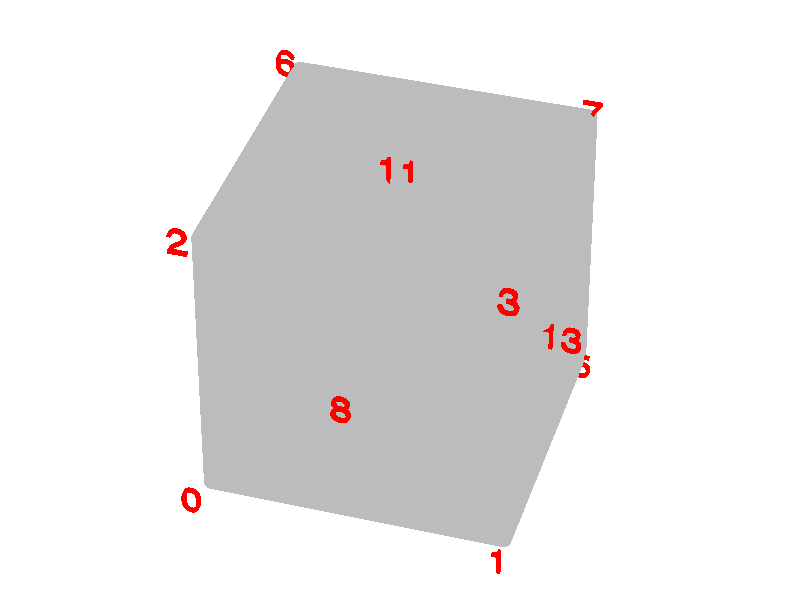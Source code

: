 #include "colors.inc"
background { rgb <1, 1, 1> }
camera {location <2.28086, 6.08229, 7.60286>up <0,1,0> right <-1.33,0,0> angle 15look_at <0, 0, 0> sky <0, 1, 0> }
sphere { <-0.5, -0.5, -0.5>, 0.025 texture {  pigment { rgb <0.5, 0.5, 0.5> } } }
sphere { <0.5, -0.5, -0.5>, 0.025 texture {  pigment { rgb <0.5, 0.5, 0.5> } } }
sphere { <-0.5, 0.5, -0.5>, 0.025 texture {  pigment { rgb <0.5, 0.5, 0.5> } } }
sphere { <0.5, 0.5, -0.5>, 0.025 texture {  pigment { rgb <0.5, 0.5, 0.5> } } }
sphere { <-0.5, -0.5, 0.5>, 0.025 texture {  pigment { rgb <0.5, 0.5, 0.5> } } }
sphere { <0.5, -0.5, 0.5>, 0.025 texture {  pigment { rgb <0.5, 0.5, 0.5> } } }
sphere { <-0.5, 0.5, 0.5>, 0.025 texture {  pigment { rgb <0.5, 0.5, 0.5> } } }
sphere { <0.5, 0.5, 0.5>, 0.025 texture {  pigment { rgb <0.5, 0.5, 0.5> } } }
sphere { <0, 0, -0.5>, 0.025 texture {  pigment { rgb <0.5, 0.5, 0.5> } } }
sphere { <0, 0, 0.5>, 0.025 texture {  pigment { rgb <0.5, 0.5, 0.5> } } }
sphere { <0, -0.5, 0>, 0.025 texture {  pigment { rgb <0.5, 0.5, 0.5> } } }
sphere { <0, 0.5, 0>, 0.025 texture {  pigment { rgb <0.5, 0.5, 0.5> } } }
sphere { <-0.5, 0, 0>, 0.025 texture {  pigment { rgb <0.5, 0.5, 0.5> } } }
sphere { <0.5, 0, 0>, 0.025 texture {  pigment { rgb <0.5, 0.5, 0.5> } } }
cylinder { <-0.5, -0.5, -0.5>, <0.5, -0.5, -0.5>, 0.025 texture {  pigment { rgb <0.5, 0.5, 0.5> } } }
cylinder { <-0.5, -0.5, -0.5>, <0, 0, -0.5>, 0.0176777 texture {  pigment { rgb <0.5, 0.5, 0.5> } } }
cylinder { <0.5, -0.5, -0.5>, <0, 0, -0.5>, 0.0176777 texture {  pigment { rgb <0.5, 0.5, 0.5> } } }
cylinder { <0.5, -0.5, -0.5>, <0.5, 0.5, -0.5>, 0.025 texture {  pigment { rgb <0.5, 0.5, 0.5> } } }
cylinder { <0.5, 0.5, -0.5>, <0, 0, -0.5>, 0.0176777 texture {  pigment { rgb <0.5, 0.5, 0.5> } } }
cylinder { <-0.5, 0.5, -0.5>, <0.5, 0.5, -0.5>, 0.025 texture {  pigment { rgb <0.5, 0.5, 0.5> } } }
cylinder { <-0.5, 0.5, -0.5>, <0, 0, -0.5>, 0.0176777 texture {  pigment { rgb <0.5, 0.5, 0.5> } } }
cylinder { <-0.5, -0.5, -0.5>, <-0.5, 0.5, -0.5>, 0.025 texture {  pigment { rgb <0.5, 0.5, 0.5> } } }
cylinder { <-0.5, -0.5, 0.5>, <0.5, -0.5, 0.5>, 0.025 texture {  pigment { rgb <0.5, 0.5, 0.5> } } }
cylinder { <-0.5, -0.5, 0.5>, <0, 0, 0.5>, 0.0176777 texture {  pigment { rgb <0.5, 0.5, 0.5> } } }
cylinder { <0.5, -0.5, 0.5>, <0, 0, 0.5>, 0.0176777 texture {  pigment { rgb <0.5, 0.5, 0.5> } } }
cylinder { <0.5, -0.5, 0.5>, <0.5, 0.5, 0.5>, 0.025 texture {  pigment { rgb <0.5, 0.5, 0.5> } } }
cylinder { <0.5, 0.5, 0.5>, <0, 0, 0.5>, 0.0176777 texture {  pigment { rgb <0.5, 0.5, 0.5> } } }
cylinder { <-0.5, 0.5, 0.5>, <0.5, 0.5, 0.5>, 0.025 texture {  pigment { rgb <0.5, 0.5, 0.5> } } }
cylinder { <-0.5, 0.5, 0.5>, <0, 0, 0.5>, 0.0176777 texture {  pigment { rgb <0.5, 0.5, 0.5> } } }
cylinder { <-0.5, -0.5, 0.5>, <-0.5, 0.5, 0.5>, 0.025 texture {  pigment { rgb <0.5, 0.5, 0.5> } } }
cylinder { <-0.5, -0.5, -0.5>, <0, -0.5, 0>, 0.0176777 texture {  pigment { rgb <0.5, 0.5, 0.5> } } }
cylinder { <0.5, -0.5, -0.5>, <0, -0.5, 0>, 0.0176777 texture {  pigment { rgb <0.5, 0.5, 0.5> } } }
cylinder { <0.5, -0.5, -0.5>, <0.5, -0.5, 0.5>, 0.025 texture {  pigment { rgb <0.5, 0.5, 0.5> } } }
cylinder { <0.5, -0.5, 0.5>, <0, -0.5, 0>, 0.0176777 texture {  pigment { rgb <0.5, 0.5, 0.5> } } }
cylinder { <-0.5, -0.5, 0.5>, <0, -0.5, 0>, 0.0176777 texture {  pigment { rgb <0.5, 0.5, 0.5> } } }
cylinder { <-0.5, -0.5, -0.5>, <-0.5, -0.5, 0.5>, 0.025 texture {  pigment { rgb <0.5, 0.5, 0.5> } } }
cylinder { <-0.5, 0.5, -0.5>, <0, 0.5, 0>, 0.0176777 texture {  pigment { rgb <0.5, 0.5, 0.5> } } }
cylinder { <0.5, 0.5, -0.5>, <0, 0.5, 0>, 0.0176777 texture {  pigment { rgb <0.5, 0.5, 0.5> } } }
cylinder { <-0.5, 0.5, -0.5>, <-0.5, 0.5, 0.5>, 0.025 texture {  pigment { rgb <0.5, 0.5, 0.5> } } }
cylinder { <-0.5, 0.5, 0.5>, <0, 0.5, 0>, 0.0176777 texture {  pigment { rgb <0.5, 0.5, 0.5> } } }
cylinder { <0.5, 0.5, 0.5>, <0, 0.5, 0>, 0.0176777 texture {  pigment { rgb <0.5, 0.5, 0.5> } } }
cylinder { <0.5, 0.5, -0.5>, <0.5, 0.5, 0.5>, 0.025 texture {  pigment { rgb <0.5, 0.5, 0.5> } } }
cylinder { <-0.5, -0.5, -0.5>, <-0.5, 0, 0>, 0.0176777 texture {  pigment { rgb <0.5, 0.5, 0.5> } } }
cylinder { <-0.5, 0.5, -0.5>, <-0.5, 0, 0>, 0.0176777 texture {  pigment { rgb <0.5, 0.5, 0.5> } } }
cylinder { <-0.5, 0.5, 0.5>, <-0.5, 0, 0>, 0.0176777 texture {  pigment { rgb <0.5, 0.5, 0.5> } } }
cylinder { <-0.5, -0.5, 0.5>, <-0.5, 0, 0>, 0.0176777 texture {  pigment { rgb <0.5, 0.5, 0.5> } } }
cylinder { <0.5, -0.5, -0.5>, <0.5, 0, 0>, 0.0176777 texture {  pigment { rgb <0.5, 0.5, 0.5> } } }
cylinder { <0.5, 0.5, -0.5>, <0.5, 0, 0>, 0.0176777 texture {  pigment { rgb <0.5, 0.5, 0.5> } } }
cylinder { <0.5, 0.5, 0.5>, <0.5, 0, 0>, 0.0176777 texture {  pigment { rgb <0.5, 0.5, 0.5> } } }
cylinder { <0.5, -0.5, 0.5>, <0.5, 0, 0>, 0.0176777 texture {  pigment { rgb <0.5, 0.5, 0.5> } } }
mesh2 {
vertex_vectors { 72, 
<-0.5, -0.5, -0.5>, 
<0.5, -0.5, -0.5>, 
<0, 0, -0.5>, 
<0.5, -0.5, -0.5>, 
<0.5, 0.5, -0.5>, 
<0, 0, -0.5>, 
<-0.5, 0.5, -0.5>, 
<0.5, 0.5, -0.5>, 
<0, 0, -0.5>, 
<-0.5, -0.5, -0.5>, 
<-0.5, 0.5, -0.5>, 
<0, 0, -0.5>, 
<-0.5, -0.5, 0.5>, 
<0.5, -0.5, 0.5>, 
<0, 0, 0.5>, 
<0.5, -0.5, 0.5>, 
<0.5, 0.5, 0.5>, 
<0, 0, 0.5>, 
<-0.5, 0.5, 0.5>, 
<0.5, 0.5, 0.5>, 
<0, 0, 0.5>, 
<-0.5, -0.5, 0.5>, 
<-0.5, 0.5, 0.5>, 
<0, 0, 0.5>, 
<-0.5, -0.5, -0.5>, 
<0.5, -0.5, -0.5>, 
<0, -0.5, 0>, 
<0.5, -0.5, -0.5>, 
<0.5, -0.5, 0.5>, 
<0, -0.5, 0>, 
<-0.5, -0.5, 0.5>, 
<0.5, -0.5, 0.5>, 
<0, -0.5, 0>, 
<-0.5, -0.5, -0.5>, 
<-0.5, -0.5, 0.5>, 
<0, -0.5, 0>, 
<-0.5, 0.5, -0.5>, 
<0.5, 0.5, -0.5>, 
<0, 0.5, 0>, 
<-0.5, 0.5, -0.5>, 
<-0.5, 0.5, 0.5>, 
<0, 0.5, 0>, 
<-0.5, 0.5, 0.5>, 
<0.5, 0.5, 0.5>, 
<0, 0.5, 0>, 
<0.5, 0.5, -0.5>, 
<0.5, 0.5, 0.5>, 
<0, 0.5, 0>, 
<-0.5, -0.5, -0.5>, 
<-0.5, 0.5, -0.5>, 
<-0.5, 0, 0>, 
<-0.5, 0.5, -0.5>, 
<-0.5, 0.5, 0.5>, 
<-0.5, 0, 0>, 
<-0.5, -0.5, 0.5>, 
<-0.5, 0.5, 0.5>, 
<-0.5, 0, 0>, 
<-0.5, -0.5, -0.5>, 
<-0.5, -0.5, 0.5>, 
<-0.5, 0, 0>, 
<0.5, -0.5, -0.5>, 
<0.5, 0.5, -0.5>, 
<0.5, 0, 0>, 
<0.5, 0.5, -0.5>, 
<0.5, 0.5, 0.5>, 
<0.5, 0, 0>, 
<0.5, -0.5, 0.5>, 
<0.5, 0.5, 0.5>, 
<0.5, 0, 0>, 
<0.5, -0.5, -0.5>, 
<0.5, -0.5, 0.5>, 
<0.5, 0, 0>
}
normal_vectors { 72, 
<0, 0, -0.5>, 
<0, 0, -0.5>, 
<0, 0, -0.5>, 
<-0, 0, -0.5>, 
<-0, 0, -0.5>, 
<-0, 0, -0.5>, 
<0, -0, -0.5>, 
<0, -0, -0.5>, 
<0, -0, -0.5>, 
<0, -0, -0.5>, 
<0, -0, -0.5>, 
<0, -0, -0.5>, 
<-0, -0, 0.5>, 
<-0, -0, 0.5>, 
<-0, -0, 0.5>, 
<0, -0, 0.5>, 
<0, -0, 0.5>, 
<0, -0, 0.5>, 
<-0, 0, 0.5>, 
<-0, 0, 0.5>, 
<-0, 0, 0.5>, 
<-0, 0, 0.5>, 
<-0, 0, 0.5>, 
<-0, 0, 0.5>, 
<-0, -0.5, 0>, 
<-0, -0.5, 0>, 
<-0, -0.5, 0>, 
<-0, -0.5, 0>, 
<-0, -0.5, 0>, 
<-0, -0.5, 0>, 
<0, -0.5, -0>, 
<0, -0.5, -0>, 
<0, -0.5, -0>, 
<0, -0.5, 0>, 
<0, -0.5, 0>, 
<0, -0.5, 0>, 
<0, 0.5, -0>, 
<0, 0.5, -0>, 
<0, 0.5, -0>, 
<-0, 0.5, -0>, 
<-0, 0.5, -0>, 
<-0, 0.5, -0>, 
<-0, 0.5, 0>, 
<-0, 0.5, 0>, 
<-0, 0.5, 0>, 
<0, 0.5, -0>, 
<0, 0.5, -0>, 
<0, 0.5, -0>, 
<-0.5, 0, 0>, 
<-0.5, 0, 0>, 
<-0.5, 0, 0>, 
<-0.5, -0, 0>, 
<-0.5, -0, 0>, 
<-0.5, -0, 0>, 
<-0.5, 0, -0>, 
<-0.5, 0, -0>, 
<-0.5, 0, -0>, 
<-0.5, 0, -0>, 
<-0.5, 0, -0>, 
<-0.5, 0, -0>, 
<0.5, -0, -0>, 
<0.5, -0, -0>, 
<0.5, -0, -0>, 
<0.5, 0, -0>, 
<0.5, 0, -0>, 
<0.5, 0, -0>, 
<0.5, -0, 0>, 
<0.5, -0, 0>, 
<0.5, -0, 0>, 
<0.5, -0, 0>, 
<0.5, -0, 0>, 
<0.5, -0, 0>
}
texture_list { 72, 
texture{ pigment{ rgb <0.5, 0.5, 0.5>  } }, 
texture{ pigment{ rgb <0.5, 0.5, 0.5>  } }, 
texture{ pigment{ rgb <0.5, 0.5, 0.5>  } }, 
texture{ pigment{ rgb <0.5, 0.5, 0.5>  } }, 
texture{ pigment{ rgb <0.5, 0.5, 0.5>  } }, 
texture{ pigment{ rgb <0.5, 0.5, 0.5>  } }, 
texture{ pigment{ rgb <0.5, 0.5, 0.5>  } }, 
texture{ pigment{ rgb <0.5, 0.5, 0.5>  } }, 
texture{ pigment{ rgb <0.5, 0.5, 0.5>  } }, 
texture{ pigment{ rgb <0.5, 0.5, 0.5>  } }, 
texture{ pigment{ rgb <0.5, 0.5, 0.5>  } }, 
texture{ pigment{ rgb <0.5, 0.5, 0.5>  } }, 
texture{ pigment{ rgb <0.5, 0.5, 0.5>  } }, 
texture{ pigment{ rgb <0.5, 0.5, 0.5>  } }, 
texture{ pigment{ rgb <0.5, 0.5, 0.5>  } }, 
texture{ pigment{ rgb <0.5, 0.5, 0.5>  } }, 
texture{ pigment{ rgb <0.5, 0.5, 0.5>  } }, 
texture{ pigment{ rgb <0.5, 0.5, 0.5>  } }, 
texture{ pigment{ rgb <0.5, 0.5, 0.5>  } }, 
texture{ pigment{ rgb <0.5, 0.5, 0.5>  } }, 
texture{ pigment{ rgb <0.5, 0.5, 0.5>  } }, 
texture{ pigment{ rgb <0.5, 0.5, 0.5>  } }, 
texture{ pigment{ rgb <0.5, 0.5, 0.5>  } }, 
texture{ pigment{ rgb <0.5, 0.5, 0.5>  } }, 
texture{ pigment{ rgb <0.5, 0.5, 0.5>  } }, 
texture{ pigment{ rgb <0.5, 0.5, 0.5>  } }, 
texture{ pigment{ rgb <0.5, 0.5, 0.5>  } }, 
texture{ pigment{ rgb <0.5, 0.5, 0.5>  } }, 
texture{ pigment{ rgb <0.5, 0.5, 0.5>  } }, 
texture{ pigment{ rgb <0.5, 0.5, 0.5>  } }, 
texture{ pigment{ rgb <0.5, 0.5, 0.5>  } }, 
texture{ pigment{ rgb <0.5, 0.5, 0.5>  } }, 
texture{ pigment{ rgb <0.5, 0.5, 0.5>  } }, 
texture{ pigment{ rgb <0.5, 0.5, 0.5>  } }, 
texture{ pigment{ rgb <0.5, 0.5, 0.5>  } }, 
texture{ pigment{ rgb <0.5, 0.5, 0.5>  } }, 
texture{ pigment{ rgb <0.5, 0.5, 0.5>  } }, 
texture{ pigment{ rgb <0.5, 0.5, 0.5>  } }, 
texture{ pigment{ rgb <0.5, 0.5, 0.5>  } }, 
texture{ pigment{ rgb <0.5, 0.5, 0.5>  } }, 
texture{ pigment{ rgb <0.5, 0.5, 0.5>  } }, 
texture{ pigment{ rgb <0.5, 0.5, 0.5>  } }, 
texture{ pigment{ rgb <0.5, 0.5, 0.5>  } }, 
texture{ pigment{ rgb <0.5, 0.5, 0.5>  } }, 
texture{ pigment{ rgb <0.5, 0.5, 0.5>  } }, 
texture{ pigment{ rgb <0.5, 0.5, 0.5>  } }, 
texture{ pigment{ rgb <0.5, 0.5, 0.5>  } }, 
texture{ pigment{ rgb <0.5, 0.5, 0.5>  } }, 
texture{ pigment{ rgb <0.5, 0.5, 0.5>  } }, 
texture{ pigment{ rgb <0.5, 0.5, 0.5>  } }, 
texture{ pigment{ rgb <0.5, 0.5, 0.5>  } }, 
texture{ pigment{ rgb <0.5, 0.5, 0.5>  } }, 
texture{ pigment{ rgb <0.5, 0.5, 0.5>  } }, 
texture{ pigment{ rgb <0.5, 0.5, 0.5>  } }, 
texture{ pigment{ rgb <0.5, 0.5, 0.5>  } }, 
texture{ pigment{ rgb <0.5, 0.5, 0.5>  } }, 
texture{ pigment{ rgb <0.5, 0.5, 0.5>  } }, 
texture{ pigment{ rgb <0.5, 0.5, 0.5>  } }, 
texture{ pigment{ rgb <0.5, 0.5, 0.5>  } }, 
texture{ pigment{ rgb <0.5, 0.5, 0.5>  } }, 
texture{ pigment{ rgb <0.5, 0.5, 0.5>  } }, 
texture{ pigment{ rgb <0.5, 0.5, 0.5>  } }, 
texture{ pigment{ rgb <0.5, 0.5, 0.5>  } }, 
texture{ pigment{ rgb <0.5, 0.5, 0.5>  } }, 
texture{ pigment{ rgb <0.5, 0.5, 0.5>  } }, 
texture{ pigment{ rgb <0.5, 0.5, 0.5>  } }, 
texture{ pigment{ rgb <0.5, 0.5, 0.5>  } }, 
texture{ pigment{ rgb <0.5, 0.5, 0.5>  } }, 
texture{ pigment{ rgb <0.5, 0.5, 0.5>  } }, 
texture{ pigment{ rgb <0.5, 0.5, 0.5>  } }, 
texture{ pigment{ rgb <0.5, 0.5, 0.5>  } }, 
texture{ pigment{ rgb <0.5, 0.5, 0.5>  } }
}
face_indices { 24, 
<0, 1, 2>,0,1,2, 
<3, 4, 5>,3,4,5, 
<6, 7, 8>,6,7,8, 
<9, 10, 11>,9,10,11, 
<12, 13, 14>,12,13,14, 
<15, 16, 17>,15,16,17, 
<18, 19, 20>,18,19,20, 
<21, 22, 23>,21,22,23, 
<24, 25, 26>,24,25,26, 
<27, 28, 29>,27,28,29, 
<30, 31, 32>,30,31,32, 
<33, 34, 35>,33,34,35, 
<36, 37, 38>,36,37,38, 
<39, 40, 41>,39,40,41, 
<42, 43, 44>,42,43,44, 
<45, 46, 47>,45,46,47, 
<48, 49, 50>,48,49,50, 
<51, 52, 53>,51,52,53, 
<54, 55, 56>,54,55,56, 
<57, 58, 59>,57,58,59, 
<60, 61, 62>,60,61,62, 
<63, 64, 65>,63,64,65, 
<66, 67, 68>,66,67,68, 
<69, 70, 71>,69,70,71, 
}
}
text {  ttf "cyrvetic.ttf" "0" 0.1, 0 
  pigment { rgb <1, 0, 0>  }
  scale 0.133333 
  translate -0.578868*x + -0.578868*y + -0.578868*z 
  matrix < 1,  0,  0, 
 0,  1,  0, 
 0,  0,  -1, 
 0,  0,  0> 
 }

text {  ttf "cyrvetic.ttf" "1" 0.1, 0 
  pigment { rgb <1, 0, 0>  }
  scale 0.133333 
  translate 0.478868*x + -0.578868*y + -0.578868*z 
  matrix < 1,  0,  0, 
 0,  1,  0, 
 0,  0,  -1, 
 0,  0,  0> 
 }

text {  ttf "cyrvetic.ttf" "2" 0.1, 0 
  pigment { rgb <1, 0, 0>  }
  scale 0.133333 
  translate -0.578868*x + 0.478868*y + -0.578868*z 
  matrix < 1,  0,  0, 
 0,  1,  0, 
 0,  0,  -1, 
 0,  0,  0> 
 }

text {  ttf "cyrvetic.ttf" "3" 0.1, 0 
  pigment { rgb <1, 0, 0>  }
  scale 0.133333 
  translate 0.478868*x + 0.478868*y + -0.578868*z 
  matrix < 1,  0,  0, 
 0,  1,  0, 
 0,  0,  -1, 
 0,  0,  0> 
 }

text {  ttf "cyrvetic.ttf" "4" 0.1, 0 
  pigment { rgb <1, 0, 0>  }
  scale 0.133333 
  translate -0.578868*x + -0.578868*y + 0.478868*z 
  matrix < 1,  0,  0, 
 0,  1,  0, 
 0,  0,  -1, 
 0,  0,  0> 
 }

text {  ttf "cyrvetic.ttf" "5" 0.1, 0 
  pigment { rgb <1, 0, 0>  }
  scale 0.133333 
  translate 0.478868*x + -0.578868*y + 0.478868*z 
  matrix < 1,  0,  0, 
 0,  1,  0, 
 0,  0,  -1, 
 0,  0,  0> 
 }

text {  ttf "cyrvetic.ttf" "6" 0.1, 0 
  pigment { rgb <1, 0, 0>  }
  scale 0.133333 
  translate -0.578868*x + 0.478868*y + 0.478868*z 
  matrix < 1,  0,  0, 
 0,  1,  0, 
 0,  0,  -1, 
 0,  0,  0> 
 }

text {  ttf "cyrvetic.ttf" "7" 0.1, 0 
  pigment { rgb <1, 0, 0>  }
  scale 0.133333 
  translate 0.478868*x + 0.478868*y + 0.478868*z 
  matrix < 1,  0,  0, 
 0,  1,  0, 
 0,  0,  -1, 
 0,  0,  0> 
 }

text {  ttf "cyrvetic.ttf" "8" 0.1, 0 
  pigment { rgb <1, 0, 0>  }
  scale 0.133333 
  translate -0.05*x + -0.05*y + -0.6*z 
  matrix < 1,  0,  0, 
 0,  1,  0, 
 0,  0,  -1, 
 0,  0,  0> 
 }

text {  ttf "cyrvetic.ttf" "9" 0.1, 0 
  pigment { rgb <1, 0, 0>  }
  scale 0.133333 
  translate -0.05*x + -0.05*y + 0.5*z 
  matrix < 1,  0,  0, 
 0,  1,  0, 
 0,  0,  -1, 
 0,  0,  0> 
 }

text {  ttf "cyrvetic.ttf" "10" 0.1, 0 
  pigment { rgb <1, 0, 0>  }
  scale 0.133333 
  translate -0.05*x + -0.6*y + -0.05*z 
  matrix < 1,  0,  0, 
 0,  1,  0, 
 0,  0,  -1, 
 0,  0,  0> 
 }

text {  ttf "cyrvetic.ttf" "11" 0.1, 0 
  pigment { rgb <1, 0, 0>  }
  scale 0.133333 
  translate -0.05*x + 0.5*y + -0.05*z 
  matrix < 1,  0,  0, 
 0,  1,  0, 
 0,  0,  -1, 
 0,  0,  0> 
 }

text {  ttf "cyrvetic.ttf" "12" 0.1, 0 
  pigment { rgb <1, 0, 0>  }
  scale 0.133333 
  translate -0.6*x + -0.05*y + -0.05*z 
  matrix < 1,  0,  0, 
 0,  1,  0, 
 0,  0,  -1, 
 0,  0,  0> 
 }

text {  ttf "cyrvetic.ttf" "13" 0.1, 0 
  pigment { rgb <1, 0, 0>  }
  scale 0.133333 
  translate 0.5*x + -0.05*y + -0.05*z 
  matrix < 1,  0,  0, 
 0,  1,  0, 
 0,  0,  -1, 
 0,  0,  0> 
 }

light_source {<10, 10, 10> color White}
light_source {<-10, -10, 10> color White}
